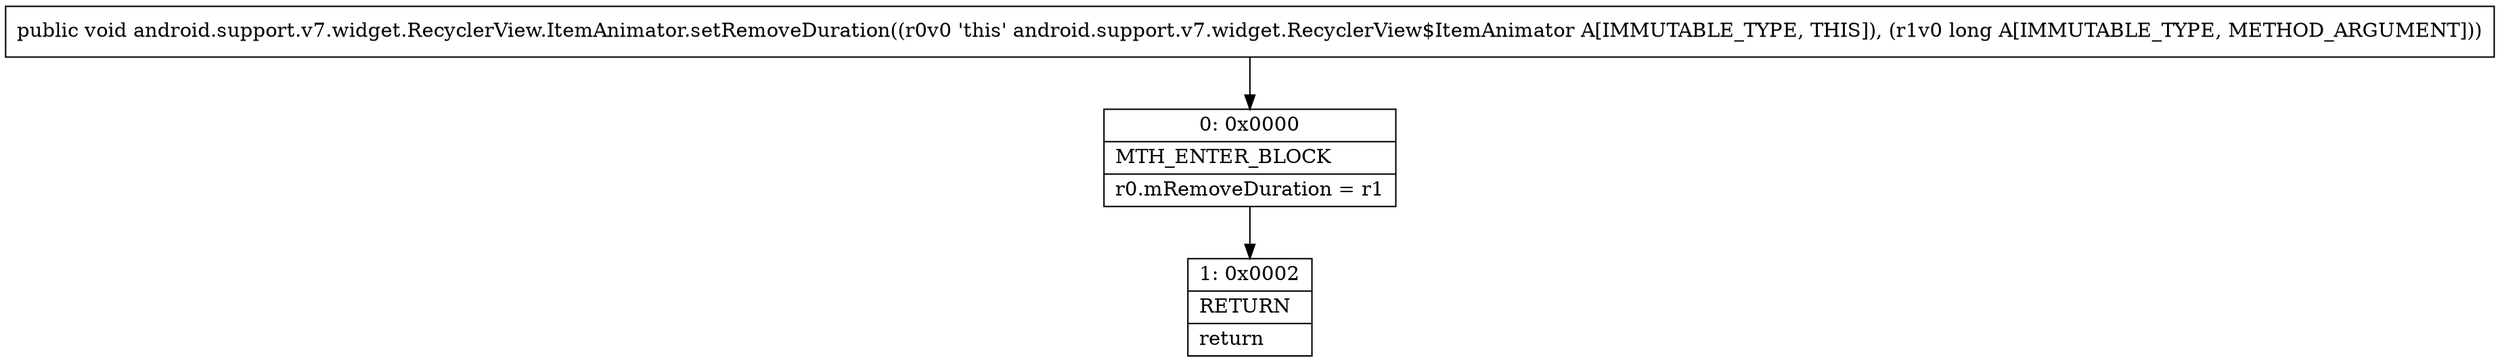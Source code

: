digraph "CFG forandroid.support.v7.widget.RecyclerView.ItemAnimator.setRemoveDuration(J)V" {
Node_0 [shape=record,label="{0\:\ 0x0000|MTH_ENTER_BLOCK\l|r0.mRemoveDuration = r1\l}"];
Node_1 [shape=record,label="{1\:\ 0x0002|RETURN\l|return\l}"];
MethodNode[shape=record,label="{public void android.support.v7.widget.RecyclerView.ItemAnimator.setRemoveDuration((r0v0 'this' android.support.v7.widget.RecyclerView$ItemAnimator A[IMMUTABLE_TYPE, THIS]), (r1v0 long A[IMMUTABLE_TYPE, METHOD_ARGUMENT])) }"];
MethodNode -> Node_0;
Node_0 -> Node_1;
}

